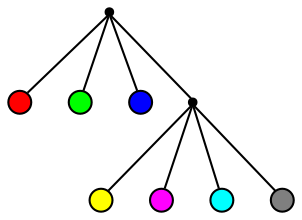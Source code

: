 digraph quadtree {
    node [style=filled label=""];
    edge [arrowhead=none];

    n0x7fc39d4058d0 [shape=point];
    n0x7fc39d4058d0:c -> n0x7fc39d405900:c;
    n0x7fc39d4058d0:c -> n0x7fc39d405930:c;
    n0x7fc39d4058d0:c -> n0x7fc39d405960:c;
    n0x7fc39d4058d0:c -> n0x7fc39d405990:c;
    n0x7fc39d405900 [fixedsize=true width=.15 height=.15 shape=circle fillcolor="#ff0000ff"];
    n0x7fc39d405930 [fixedsize=true width=.15 height=.15 shape=circle fillcolor="#00ff00ff"];
    n0x7fc39d405960 [fixedsize=true width=.15 height=.15 shape=circle fillcolor="#0000ffff"];
    n0x7fc39d405990 [shape=point];
    n0x7fc39d405990:c -> n0x7fc39d4059c0:c;
    n0x7fc39d405990:c -> n0x7fc39d4059f0:c;
    n0x7fc39d405990:c -> n0x7fc39d405a20:c;
    n0x7fc39d405990:c -> n0x7fc39d405a50:c;
    n0x7fc39d4059c0 [fixedsize=true width=.15 height=.15 shape=circle fillcolor="#ffff00ff"];
    n0x7fc39d4059f0 [fixedsize=true width=.15 height=.15 shape=circle fillcolor="#ff00ffff"];
    n0x7fc39d405a20 [fixedsize=true width=.15 height=.15 shape=circle fillcolor="#00ffffff"];
    n0x7fc39d405a50 [fixedsize=true width=.15 height=.15 shape=circle fillcolor="#00000080"];
}
